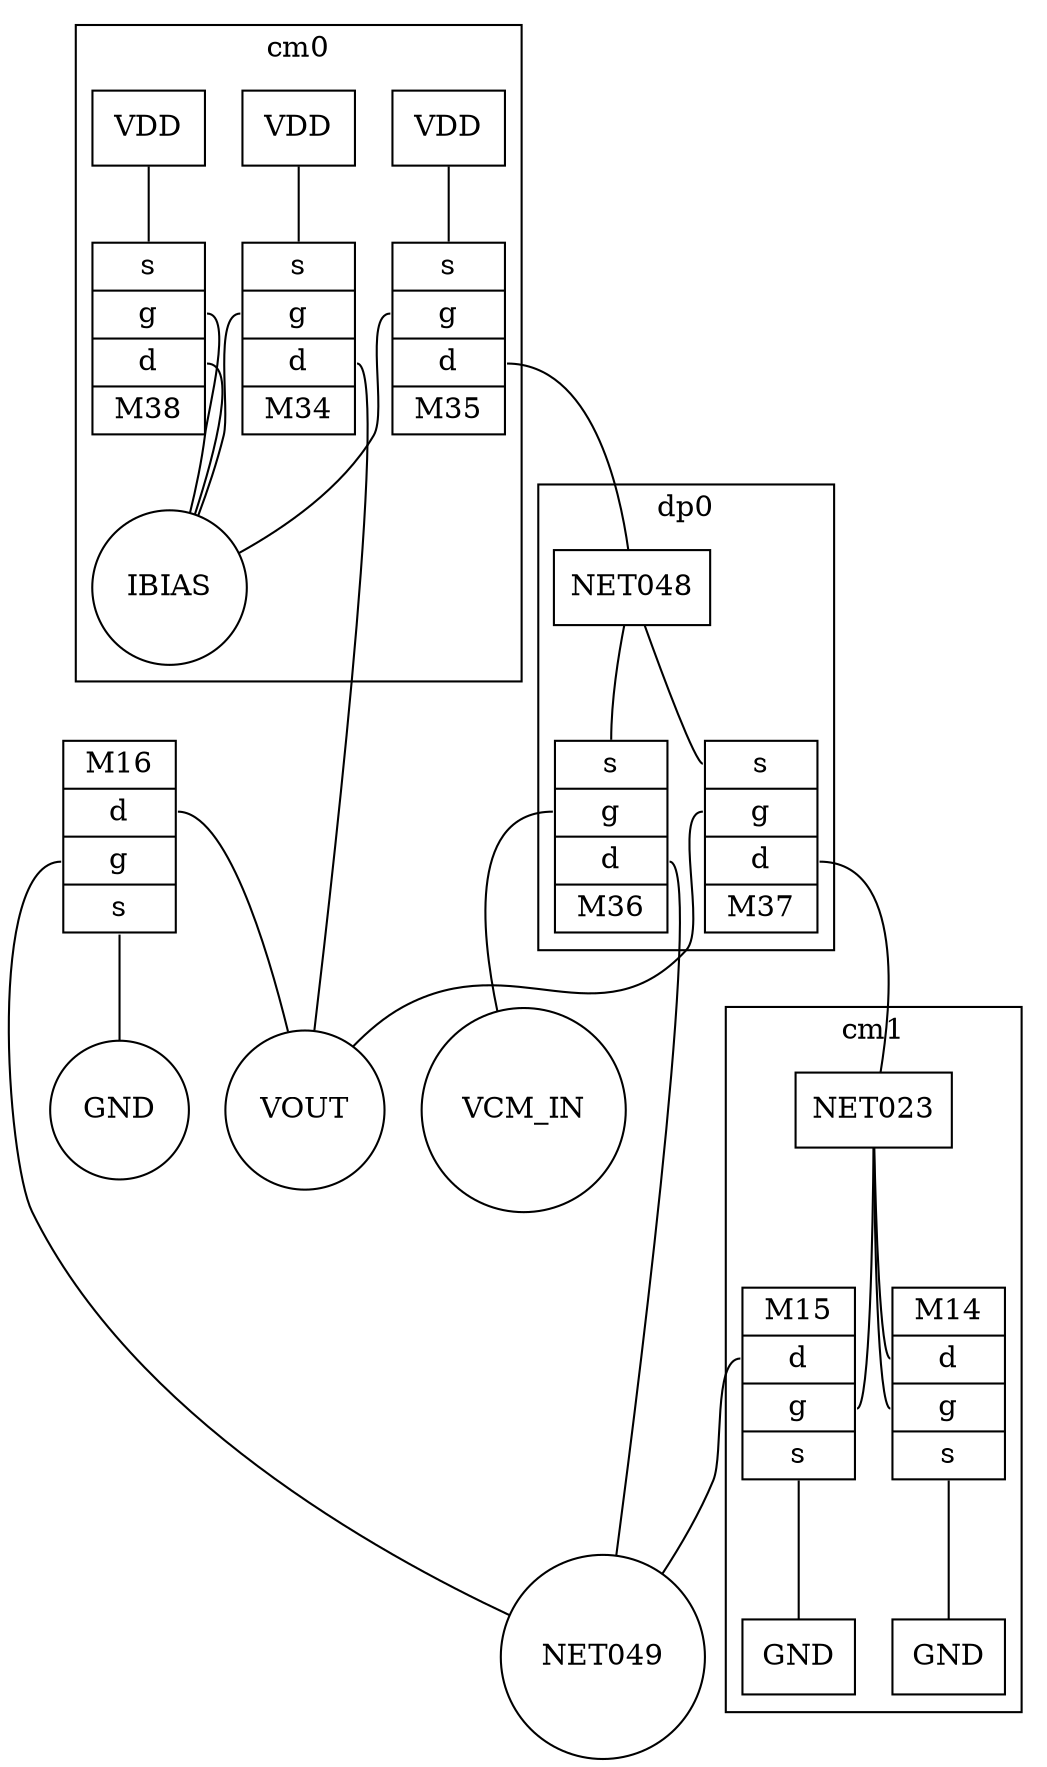 graph G {
	node[shape=circle]
	IBIAS [label="IBIAS"]
	VOUT [label="VOUT"]
	NET049 [label="NET049"]

	VCM_IN [label="VCM_IN"]

	GND0 [label="GND"]


	node[shape=record]
	M16 [label="{ M16|<f0>d|<f1>g|<f2>s}"]
	subgraph cluster_cm0 {
	label="cm0"
	M38 [label="{<f2>s|<f1>g|<f0>d|M38 }"]
	M35 [label="{<f2>s|<f1>g|<f0>d|M35 }"]
	M34 [label="{<f2>s|<f1>g|<f0>d|M34 }"]

	VDD0 [label="VDD"]
	VDD1 [label="VDD"]
	VDD2 [label="VDD"]
	{rank=same; VDD0, VDD1, VDD2}

	M38:f0 -- IBIAS
	M38:f1 -- IBIAS
	VDD0 -- M38:f2
	M35:f1 -- IBIAS
	VDD1 -- M35:f2
	M34:f1 -- IBIAS
	VDD2 -- M34:f2
	
        }

	subgraph cluster_dp0 {
	label="dp0"

	NET048 [label="NET048"]

	M36 [label="{<f2>s|<f1>g|<f0>d|M36 }"]
	M37 [label="{<f2>s|<f1>g|<f0>d|M37 }"]

	NET048 -- M37:f2
	NET048 -- M36:f2


	}

	subgraph cluster_cm1 {
	label="cm1"

	M15 [label="{ M15|<f0>d|<f1>g|<f2>s}"]
	M14 [label="{ M14|<f0>d|<f1>g|<f2>s}"]

	M15:f2 -- GND1
	M14:f2 -- GND2
	NET023 -- M15:f1

	NET023 -- M14:f0
	NET023 -- M14:f1

	NET023 [label="NET023"]
	GND1 [label="GND"]
	GND2 [label="GND"]

	}



	M16:f0 -- VOUT
	M16:f1 -- NET049
	M16:f2 -- GND0
	M15:f0 -- NET049

	M36:f0 -- NET049
	M36:f1 -- VCM_IN

	M35:f0 -- NET048
	M37:f0 -- NET023
	M37:f1 -- VOUT
	M34:f0 -- VOUT
}
